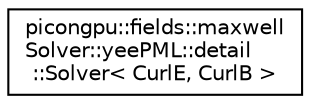 digraph "Graphical Class Hierarchy"
{
 // LATEX_PDF_SIZE
  edge [fontname="Helvetica",fontsize="10",labelfontname="Helvetica",labelfontsize="10"];
  node [fontname="Helvetica",fontsize="10",shape=record];
  rankdir="LR";
  Node0 [label="picongpu::fields::maxwell\lSolver::yeePML::detail\l::Solver\< CurlE, CurlB \>",height=0.2,width=0.4,color="black", fillcolor="white", style="filled",URL="$classpicongpu_1_1fields_1_1maxwell_solver_1_1yee_p_m_l_1_1detail_1_1_solver.html",tooltip=" "];
}
